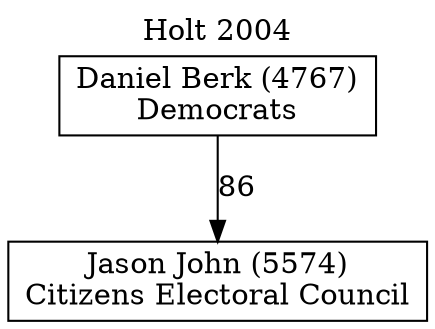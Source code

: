 // House preference flow
digraph "Jason John (5574)_Holt_2004" {
	graph [label="Holt 2004" labelloc=t mclimit=10]
	node [shape=box]
	"Jason John (5574)" [label="Jason John (5574)
Citizens Electoral Council"]
	"Daniel Berk (4767)" [label="Daniel Berk (4767)
Democrats"]
	"Daniel Berk (4767)" -> "Jason John (5574)" [label=86]
}
